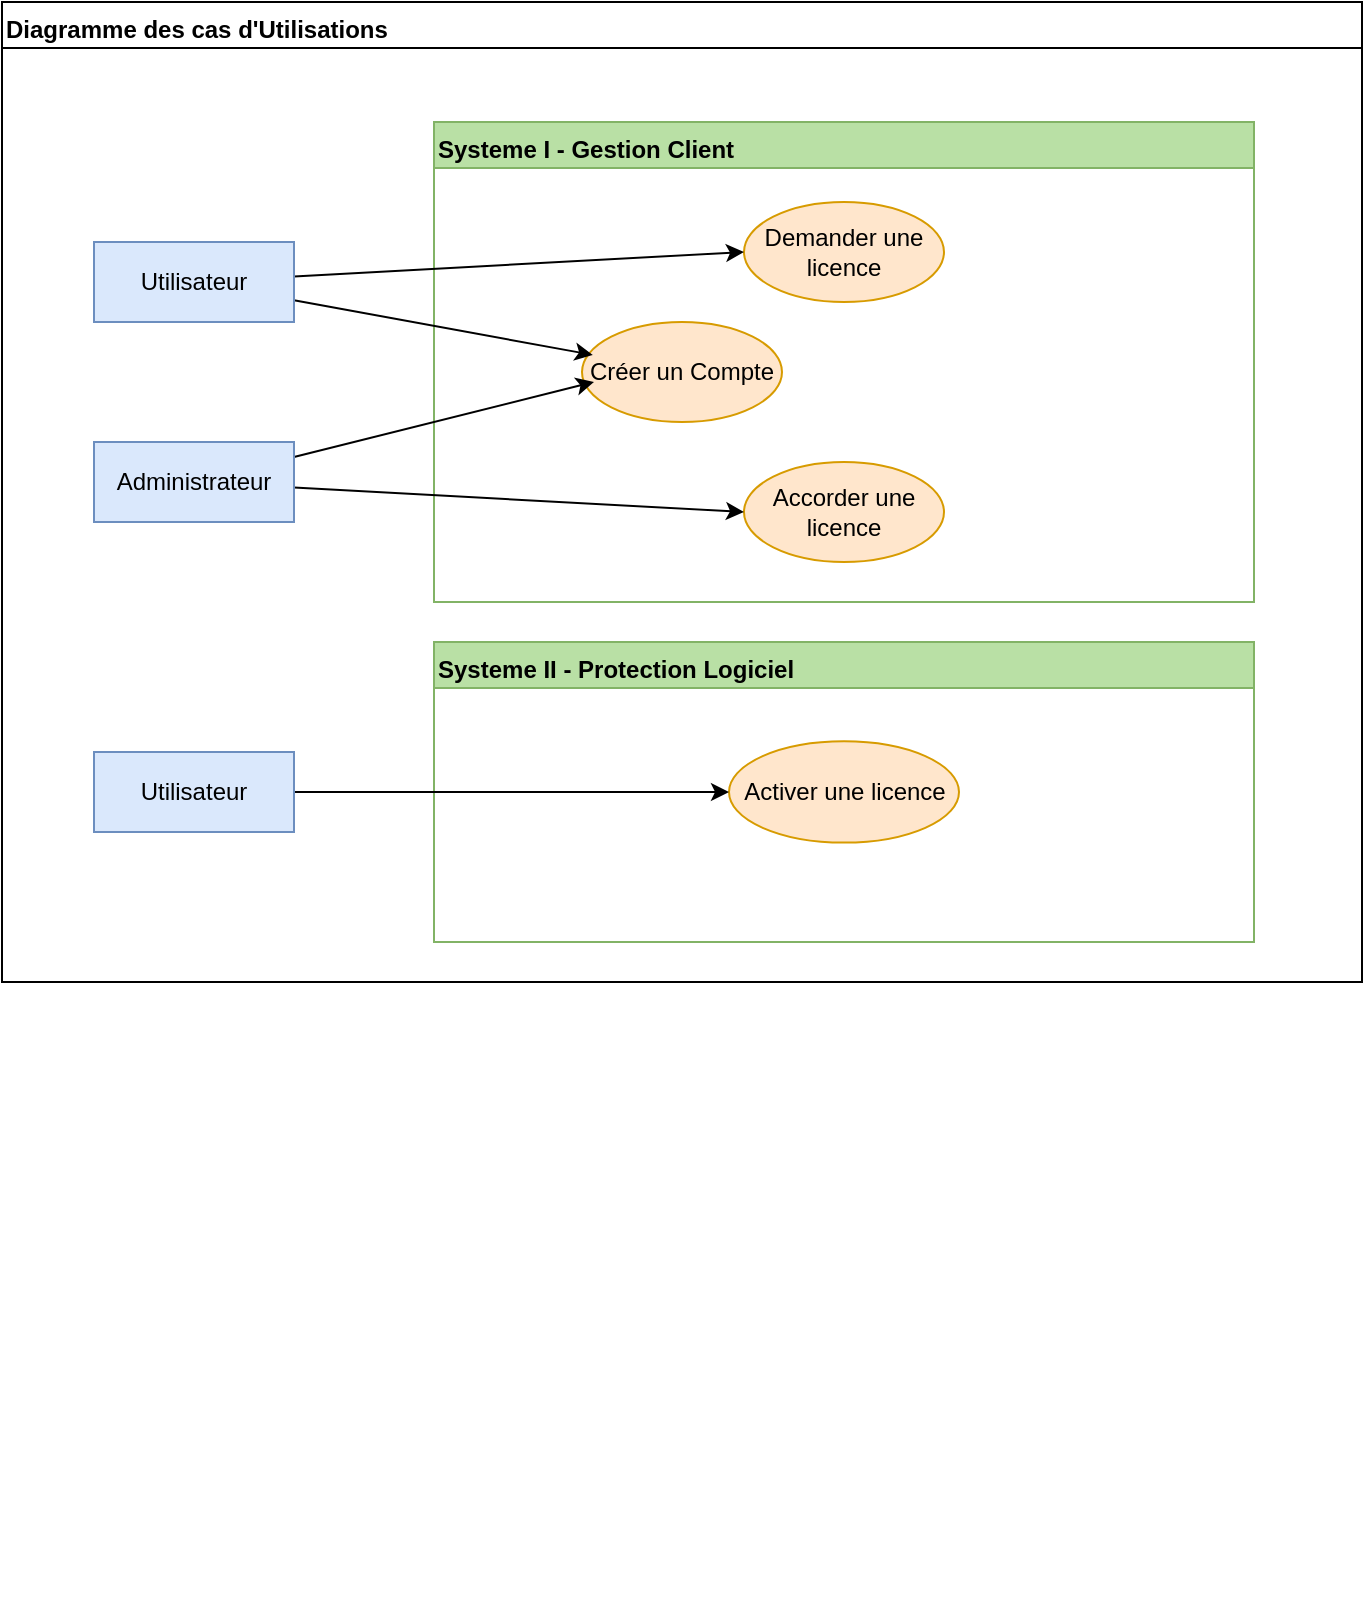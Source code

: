 <mxfile version="15.8.3" type="device"><diagram name="Page-1" id="b5b7bab2-c9e2-2cf4-8b2a-24fd1a2a6d21"><mxGraphModel dx="1369" dy="796" grid="1" gridSize="10" guides="1" tooltips="1" connect="1" arrows="1" fold="1" page="1" pageScale="1" pageWidth="827" pageHeight="1169" background="none" math="0" shadow="0"><root><mxCell id="0"/><mxCell id="1" parent="0"/><mxCell id="K6d2IyKC8Xb8WoxavCUd-1" value="" style="group" parent="1" vertex="1" connectable="0"><mxGeometry x="74" y="50" width="680" height="810" as="geometry"/></mxCell><mxCell id="K6d2IyKC8Xb8WoxavCUd-16" value="Diagramme des cas d'Utilisations " style="swimlane;pointerEvents=0;verticalAlign=top;startSize=23;align=left;rounded=0;" parent="K6d2IyKC8Xb8WoxavCUd-1" vertex="1"><mxGeometry width="680" height="490" as="geometry"/></mxCell><mxCell id="K6d2IyKC8Xb8WoxavCUd-21" value="" style="group" parent="K6d2IyKC8Xb8WoxavCUd-16" vertex="1" connectable="0"><mxGeometry x="216" y="320" width="410" height="150" as="geometry"/></mxCell><mxCell id="K6d2IyKC8Xb8WoxavCUd-22" value="Systeme II - Protection Logiciel" style="swimlane;pointerEvents=0;verticalAlign=top;startSize=23;align=left;rounded=0;fillColor=#B9E0A5;strokeColor=#82B366;swimlaneFillColor=none;" parent="K6d2IyKC8Xb8WoxavCUd-21" vertex="1"><mxGeometry width="410" height="150" as="geometry"/></mxCell><mxCell id="K6d2IyKC8Xb8WoxavCUd-40" value="Activer une licence" style="ellipse;whiteSpace=wrap;html=1;fontSize=12;strokeColor=#d79b00;fillColor=#ffe6cc;" parent="K6d2IyKC8Xb8WoxavCUd-22" vertex="1"><mxGeometry x="147.5" y="49.68" width="115" height="50.63" as="geometry"/></mxCell><mxCell id="K6d2IyKC8Xb8WoxavCUd-17" value="" style="group" parent="K6d2IyKC8Xb8WoxavCUd-16" vertex="1" connectable="0"><mxGeometry x="216" y="60" width="410" height="240" as="geometry"/></mxCell><mxCell id="K6d2IyKC8Xb8WoxavCUd-20" value="Systeme I - Gestion Client" style="swimlane;pointerEvents=0;verticalAlign=top;startSize=23;align=left;rounded=0;fillColor=#B9E0A5;strokeColor=#82B366;swimlaneFillColor=none;" parent="K6d2IyKC8Xb8WoxavCUd-17" vertex="1"><mxGeometry width="410" height="240" as="geometry"/></mxCell><mxCell id="K6d2IyKC8Xb8WoxavCUd-33" value="Créer un Compte" style="ellipse;whiteSpace=wrap;html=1;fontSize=12;strokeColor=#d79b00;fillColor=#ffe6cc;" parent="K6d2IyKC8Xb8WoxavCUd-20" vertex="1"><mxGeometry x="74" y="100" width="100" height="50" as="geometry"/></mxCell><mxCell id="K6d2IyKC8Xb8WoxavCUd-34" value="Demander une licence" style="ellipse;whiteSpace=wrap;html=1;fontSize=12;strokeColor=#d79b00;fillColor=#ffe6cc;" parent="K6d2IyKC8Xb8WoxavCUd-20" vertex="1"><mxGeometry x="155" y="40" width="100" height="50" as="geometry"/></mxCell><mxCell id="K6d2IyKC8Xb8WoxavCUd-35" value="Accorder une licence" style="ellipse;whiteSpace=wrap;html=1;fontSize=12;strokeColor=#d79b00;fillColor=#ffe6cc;" parent="K6d2IyKC8Xb8WoxavCUd-20" vertex="1"><mxGeometry x="155" y="170" width="100" height="50" as="geometry"/></mxCell><mxCell id="K6d2IyKC8Xb8WoxavCUd-37" style="edgeStyle=none;rounded=0;orthogonalLoop=1;jettySize=auto;html=1;entryX=0.06;entryY=0.6;entryDx=0;entryDy=0;entryPerimeter=0;fontSize=12;" parent="K6d2IyKC8Xb8WoxavCUd-16" source="K6d2IyKC8Xb8WoxavCUd-30" target="K6d2IyKC8Xb8WoxavCUd-33" edge="1"><mxGeometry relative="1" as="geometry"/></mxCell><mxCell id="K6d2IyKC8Xb8WoxavCUd-39" style="edgeStyle=none;rounded=0;orthogonalLoop=1;jettySize=auto;html=1;entryX=0;entryY=0.5;entryDx=0;entryDy=0;fontSize=12;" parent="K6d2IyKC8Xb8WoxavCUd-16" source="K6d2IyKC8Xb8WoxavCUd-30" target="K6d2IyKC8Xb8WoxavCUd-35" edge="1"><mxGeometry relative="1" as="geometry"/></mxCell><mxCell id="K6d2IyKC8Xb8WoxavCUd-30" value="Administrateur" style="whiteSpace=wrap;html=1;shadow=0;fontSize=12;fillColor=#dae8fc;strokeColor=#6c8ebf;rounded=0;" parent="K6d2IyKC8Xb8WoxavCUd-16" vertex="1"><mxGeometry x="46" y="220" width="100" height="40" as="geometry"/></mxCell><mxCell id="K6d2IyKC8Xb8WoxavCUd-36" style="rounded=0;orthogonalLoop=1;jettySize=auto;html=1;entryX=0;entryY=0.5;entryDx=0;entryDy=0;fontSize=12;" parent="K6d2IyKC8Xb8WoxavCUd-16" source="K6d2IyKC8Xb8WoxavCUd-4" target="K6d2IyKC8Xb8WoxavCUd-34" edge="1"><mxGeometry relative="1" as="geometry"/></mxCell><mxCell id="K6d2IyKC8Xb8WoxavCUd-38" style="edgeStyle=none;rounded=0;orthogonalLoop=1;jettySize=auto;html=1;entryX=0.054;entryY=0.329;entryDx=0;entryDy=0;entryPerimeter=0;fontSize=12;" parent="K6d2IyKC8Xb8WoxavCUd-16" source="K6d2IyKC8Xb8WoxavCUd-4" target="K6d2IyKC8Xb8WoxavCUd-33" edge="1"><mxGeometry relative="1" as="geometry"/></mxCell><mxCell id="K6d2IyKC8Xb8WoxavCUd-4" value="Utilisateur" style="whiteSpace=wrap;html=1;shadow=0;fontSize=12;fillColor=#dae8fc;strokeColor=#6c8ebf;rounded=0;" parent="K6d2IyKC8Xb8WoxavCUd-16" vertex="1"><mxGeometry x="46" y="120" width="100" height="40" as="geometry"/></mxCell><mxCell id="K6d2IyKC8Xb8WoxavCUd-47" style="edgeStyle=none;rounded=0;orthogonalLoop=1;jettySize=auto;html=1;entryX=0;entryY=0.5;entryDx=0;entryDy=0;fontSize=12;" parent="K6d2IyKC8Xb8WoxavCUd-16" source="K6d2IyKC8Xb8WoxavCUd-31" target="K6d2IyKC8Xb8WoxavCUd-40" edge="1"><mxGeometry relative="1" as="geometry"/></mxCell><mxCell id="K6d2IyKC8Xb8WoxavCUd-31" value="Utilisateur" style="whiteSpace=wrap;html=1;shadow=0;fontSize=12;fillColor=#dae8fc;strokeColor=#6c8ebf;rounded=0;" parent="K6d2IyKC8Xb8WoxavCUd-16" vertex="1"><mxGeometry x="46" y="375" width="100" height="40" as="geometry"/></mxCell></root></mxGraphModel></diagram></mxfile>